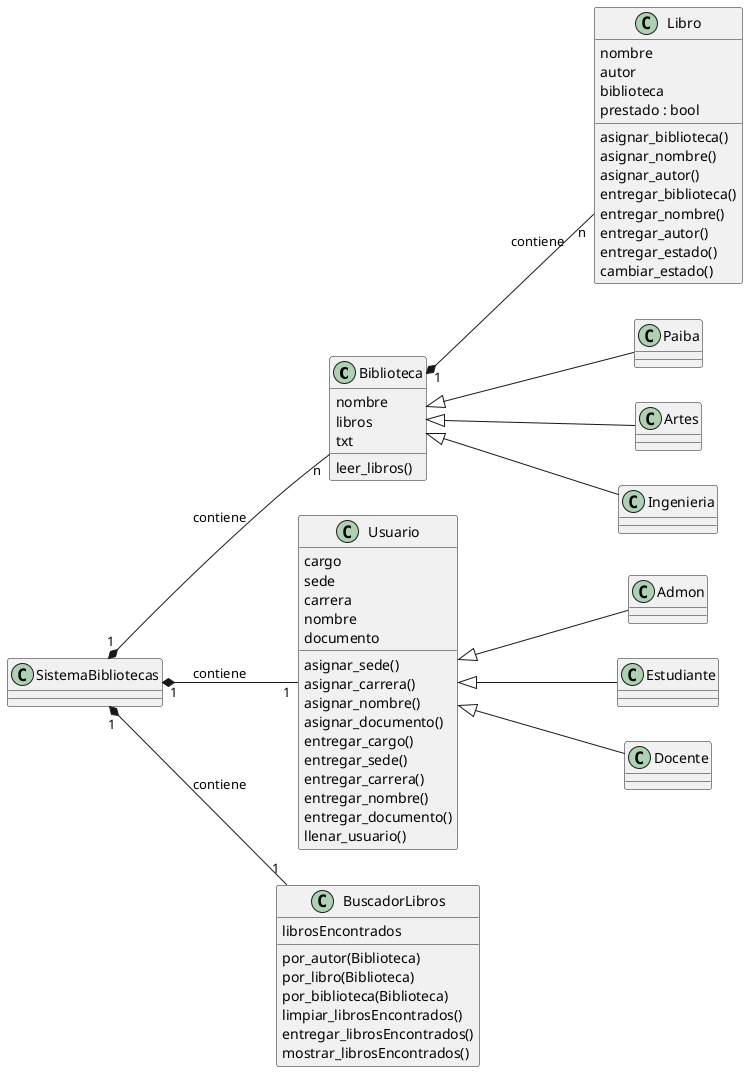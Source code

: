 @startuml
left to right direction
Biblioteca "1" *-- "n" Libro : contiene
Biblioteca <|-- Paiba
Biblioteca <|-- Artes
Biblioteca <|-- Ingenieria
class Libro{
    nombre
    autor
    biblioteca
    prestado : bool
    asignar_biblioteca()
    asignar_nombre()
    asignar_autor()
    entregar_biblioteca()
    entregar_nombre()
    entregar_autor()
    entregar_estado()
    cambiar_estado()
}

class Biblioteca{
    nombre
    libros
    txt
    leer_libros()
}

Usuario <|-- Admon
Usuario <|-- Estudiante
Usuario <|-- Docente
class Usuario{
    cargo
    sede
    carrera
    nombre
    documento
    asignar_sede()
    asignar_carrera()
    asignar_nombre()
    asignar_documento()
    entregar_cargo()
    entregar_sede()
    entregar_carrera()
    entregar_nombre()
    entregar_documento()
    llenar_usuario()
}

SistemaBibliotecas "1" *-- "1" BuscadorLibros:contiene
SistemaBibliotecas "1" *-- "1" Usuario:contiene
SistemaBibliotecas "1" *-- "n" Biblioteca:contiene
class BuscadorLibros{
    librosEncontrados
    por_autor(Biblioteca)
    por_libro(Biblioteca)
    por_biblioteca(Biblioteca)
    limpiar_librosEncontrados()
    entregar_librosEncontrados()
    mostrar_librosEncontrados()
}

class SistemaBibliotecas{

}
@enduml